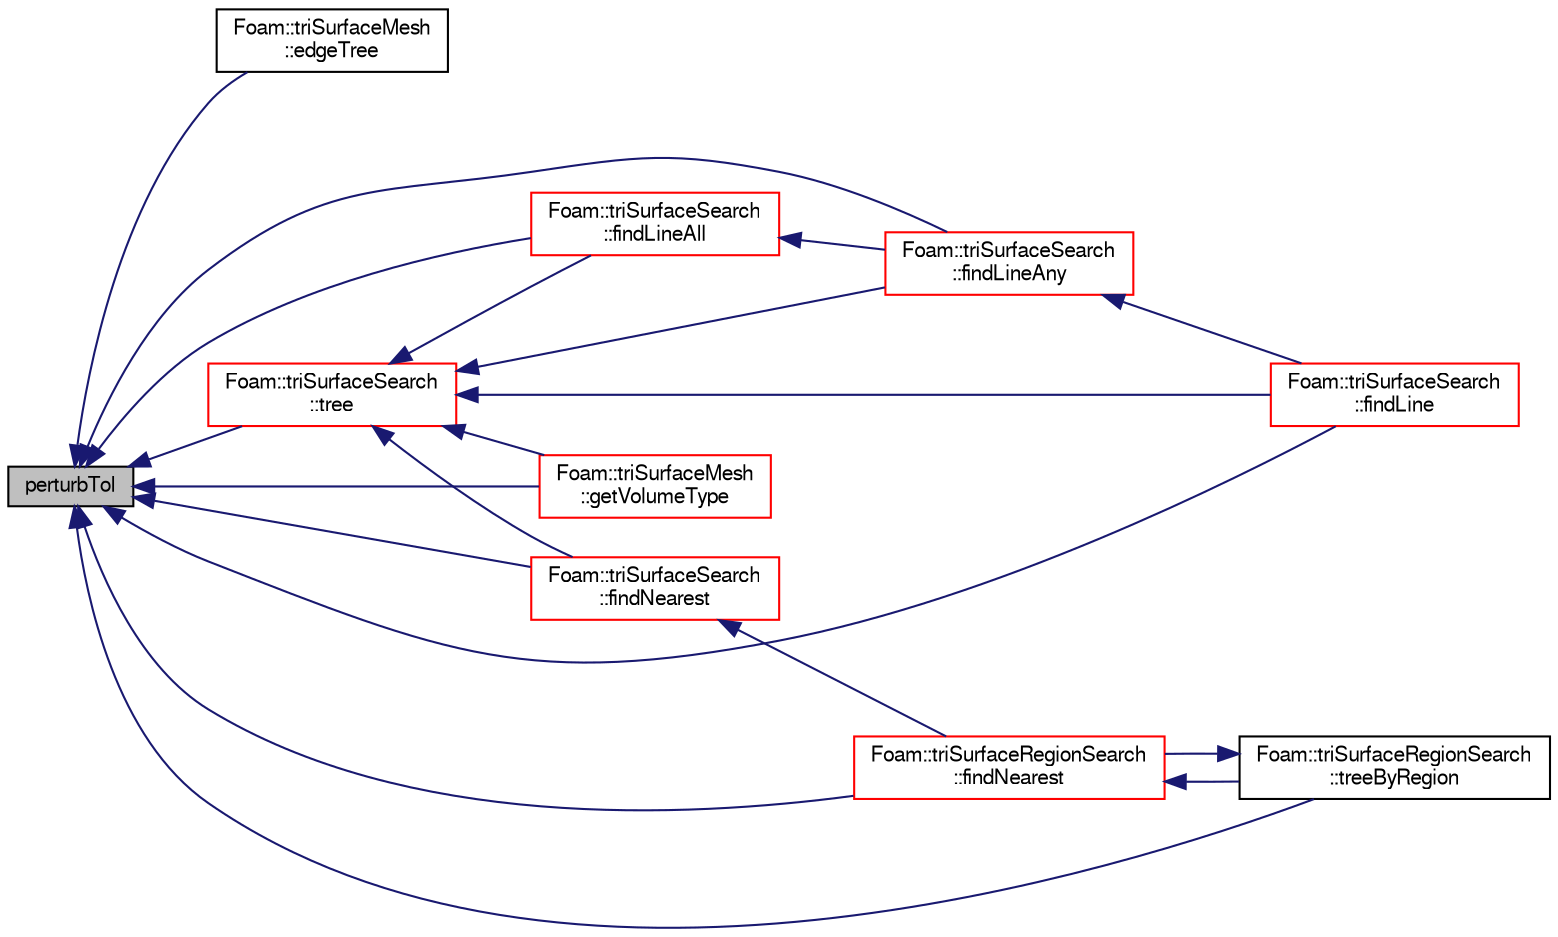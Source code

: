 digraph "perturbTol"
{
  bgcolor="transparent";
  edge [fontname="FreeSans",fontsize="10",labelfontname="FreeSans",labelfontsize="10"];
  node [fontname="FreeSans",fontsize="10",shape=record];
  rankdir="LR";
  Node9 [label="perturbTol",height=0.2,width=0.4,color="black", fillcolor="grey75", style="filled", fontcolor="black"];
  Node9 -> Node10 [dir="back",color="midnightblue",fontsize="10",style="solid",fontname="FreeSans"];
  Node10 [label="Foam::triSurfaceMesh\l::edgeTree",height=0.2,width=0.4,color="black",URL="$a25258.html#a35b8d766fd06e5d629b382b37f071d47",tooltip="Demand driven construction of octree for boundary edges. "];
  Node9 -> Node11 [dir="back",color="midnightblue",fontsize="10",style="solid",fontname="FreeSans"];
  Node11 [label="Foam::triSurfaceSearch\l::findLine",height=0.2,width=0.4,color="red",URL="$a25530.html#a9a2507891d1eabd4513fc05da267158f"];
  Node9 -> Node43 [dir="back",color="midnightblue",fontsize="10",style="solid",fontname="FreeSans"];
  Node43 [label="Foam::triSurfaceSearch\l::findLineAll",height=0.2,width=0.4,color="red",URL="$a25530.html#a34032d135c7ca49c692751bb148727f6",tooltip="Calculate all intersections from start to end. "];
  Node43 -> Node40 [dir="back",color="midnightblue",fontsize="10",style="solid",fontname="FreeSans"];
  Node40 [label="Foam::triSurfaceSearch\l::findLineAny",height=0.2,width=0.4,color="red",URL="$a25530.html#a9d3dd2d4f8a82670f84a4fd9356b2512"];
  Node40 -> Node11 [dir="back",color="midnightblue",fontsize="10",style="solid",fontname="FreeSans"];
  Node9 -> Node40 [dir="back",color="midnightblue",fontsize="10",style="solid",fontname="FreeSans"];
  Node9 -> Node32 [dir="back",color="midnightblue",fontsize="10",style="solid",fontname="FreeSans"];
  Node32 [label="Foam::triSurfaceRegionSearch\l::findNearest",height=0.2,width=0.4,color="red",URL="$a25526.html#a0fa36fcaf116953105bbee9871d05b0c",tooltip="Find the nearest point on the surface out of the regions. "];
  Node32 -> Node33 [dir="back",color="midnightblue",fontsize="10",style="solid",fontname="FreeSans"];
  Node33 [label="Foam::triSurfaceRegionSearch\l::treeByRegion",height=0.2,width=0.4,color="black",URL="$a25526.html#ac3b5768cab9bb1f9664f225d85b1e7d9",tooltip="Demand driven construction of octree for each region. "];
  Node33 -> Node32 [dir="back",color="midnightblue",fontsize="10",style="solid",fontname="FreeSans"];
  Node9 -> Node29 [dir="back",color="midnightblue",fontsize="10",style="solid",fontname="FreeSans"];
  Node29 [label="Foam::triSurfaceSearch\l::findNearest",height=0.2,width=0.4,color="red",URL="$a25530.html#af5a3600f2733be5044e5a922676eb346"];
  Node29 -> Node32 [dir="back",color="midnightblue",fontsize="10",style="solid",fontname="FreeSans"];
  Node9 -> Node37 [dir="back",color="midnightblue",fontsize="10",style="solid",fontname="FreeSans"];
  Node37 [label="Foam::triSurfaceMesh\l::getVolumeType",height=0.2,width=0.4,color="red",URL="$a25258.html#a1d3ba31549036f01425643d189858d2a",tooltip="Determine type (inside/outside/mixed) for point. unknown if. "];
  Node9 -> Node35 [dir="back",color="midnightblue",fontsize="10",style="solid",fontname="FreeSans"];
  Node35 [label="Foam::triSurfaceSearch\l::tree",height=0.2,width=0.4,color="red",URL="$a25530.html#a6d01bb33aa711bf96f61eba9aa236e80",tooltip="Demand driven construction of the octree. "];
  Node35 -> Node37 [dir="back",color="midnightblue",fontsize="10",style="solid",fontname="FreeSans"];
  Node35 -> Node29 [dir="back",color="midnightblue",fontsize="10",style="solid",fontname="FreeSans"];
  Node35 -> Node11 [dir="back",color="midnightblue",fontsize="10",style="solid",fontname="FreeSans"];
  Node35 -> Node40 [dir="back",color="midnightblue",fontsize="10",style="solid",fontname="FreeSans"];
  Node35 -> Node43 [dir="back",color="midnightblue",fontsize="10",style="solid",fontname="FreeSans"];
  Node9 -> Node33 [dir="back",color="midnightblue",fontsize="10",style="solid",fontname="FreeSans"];
}
